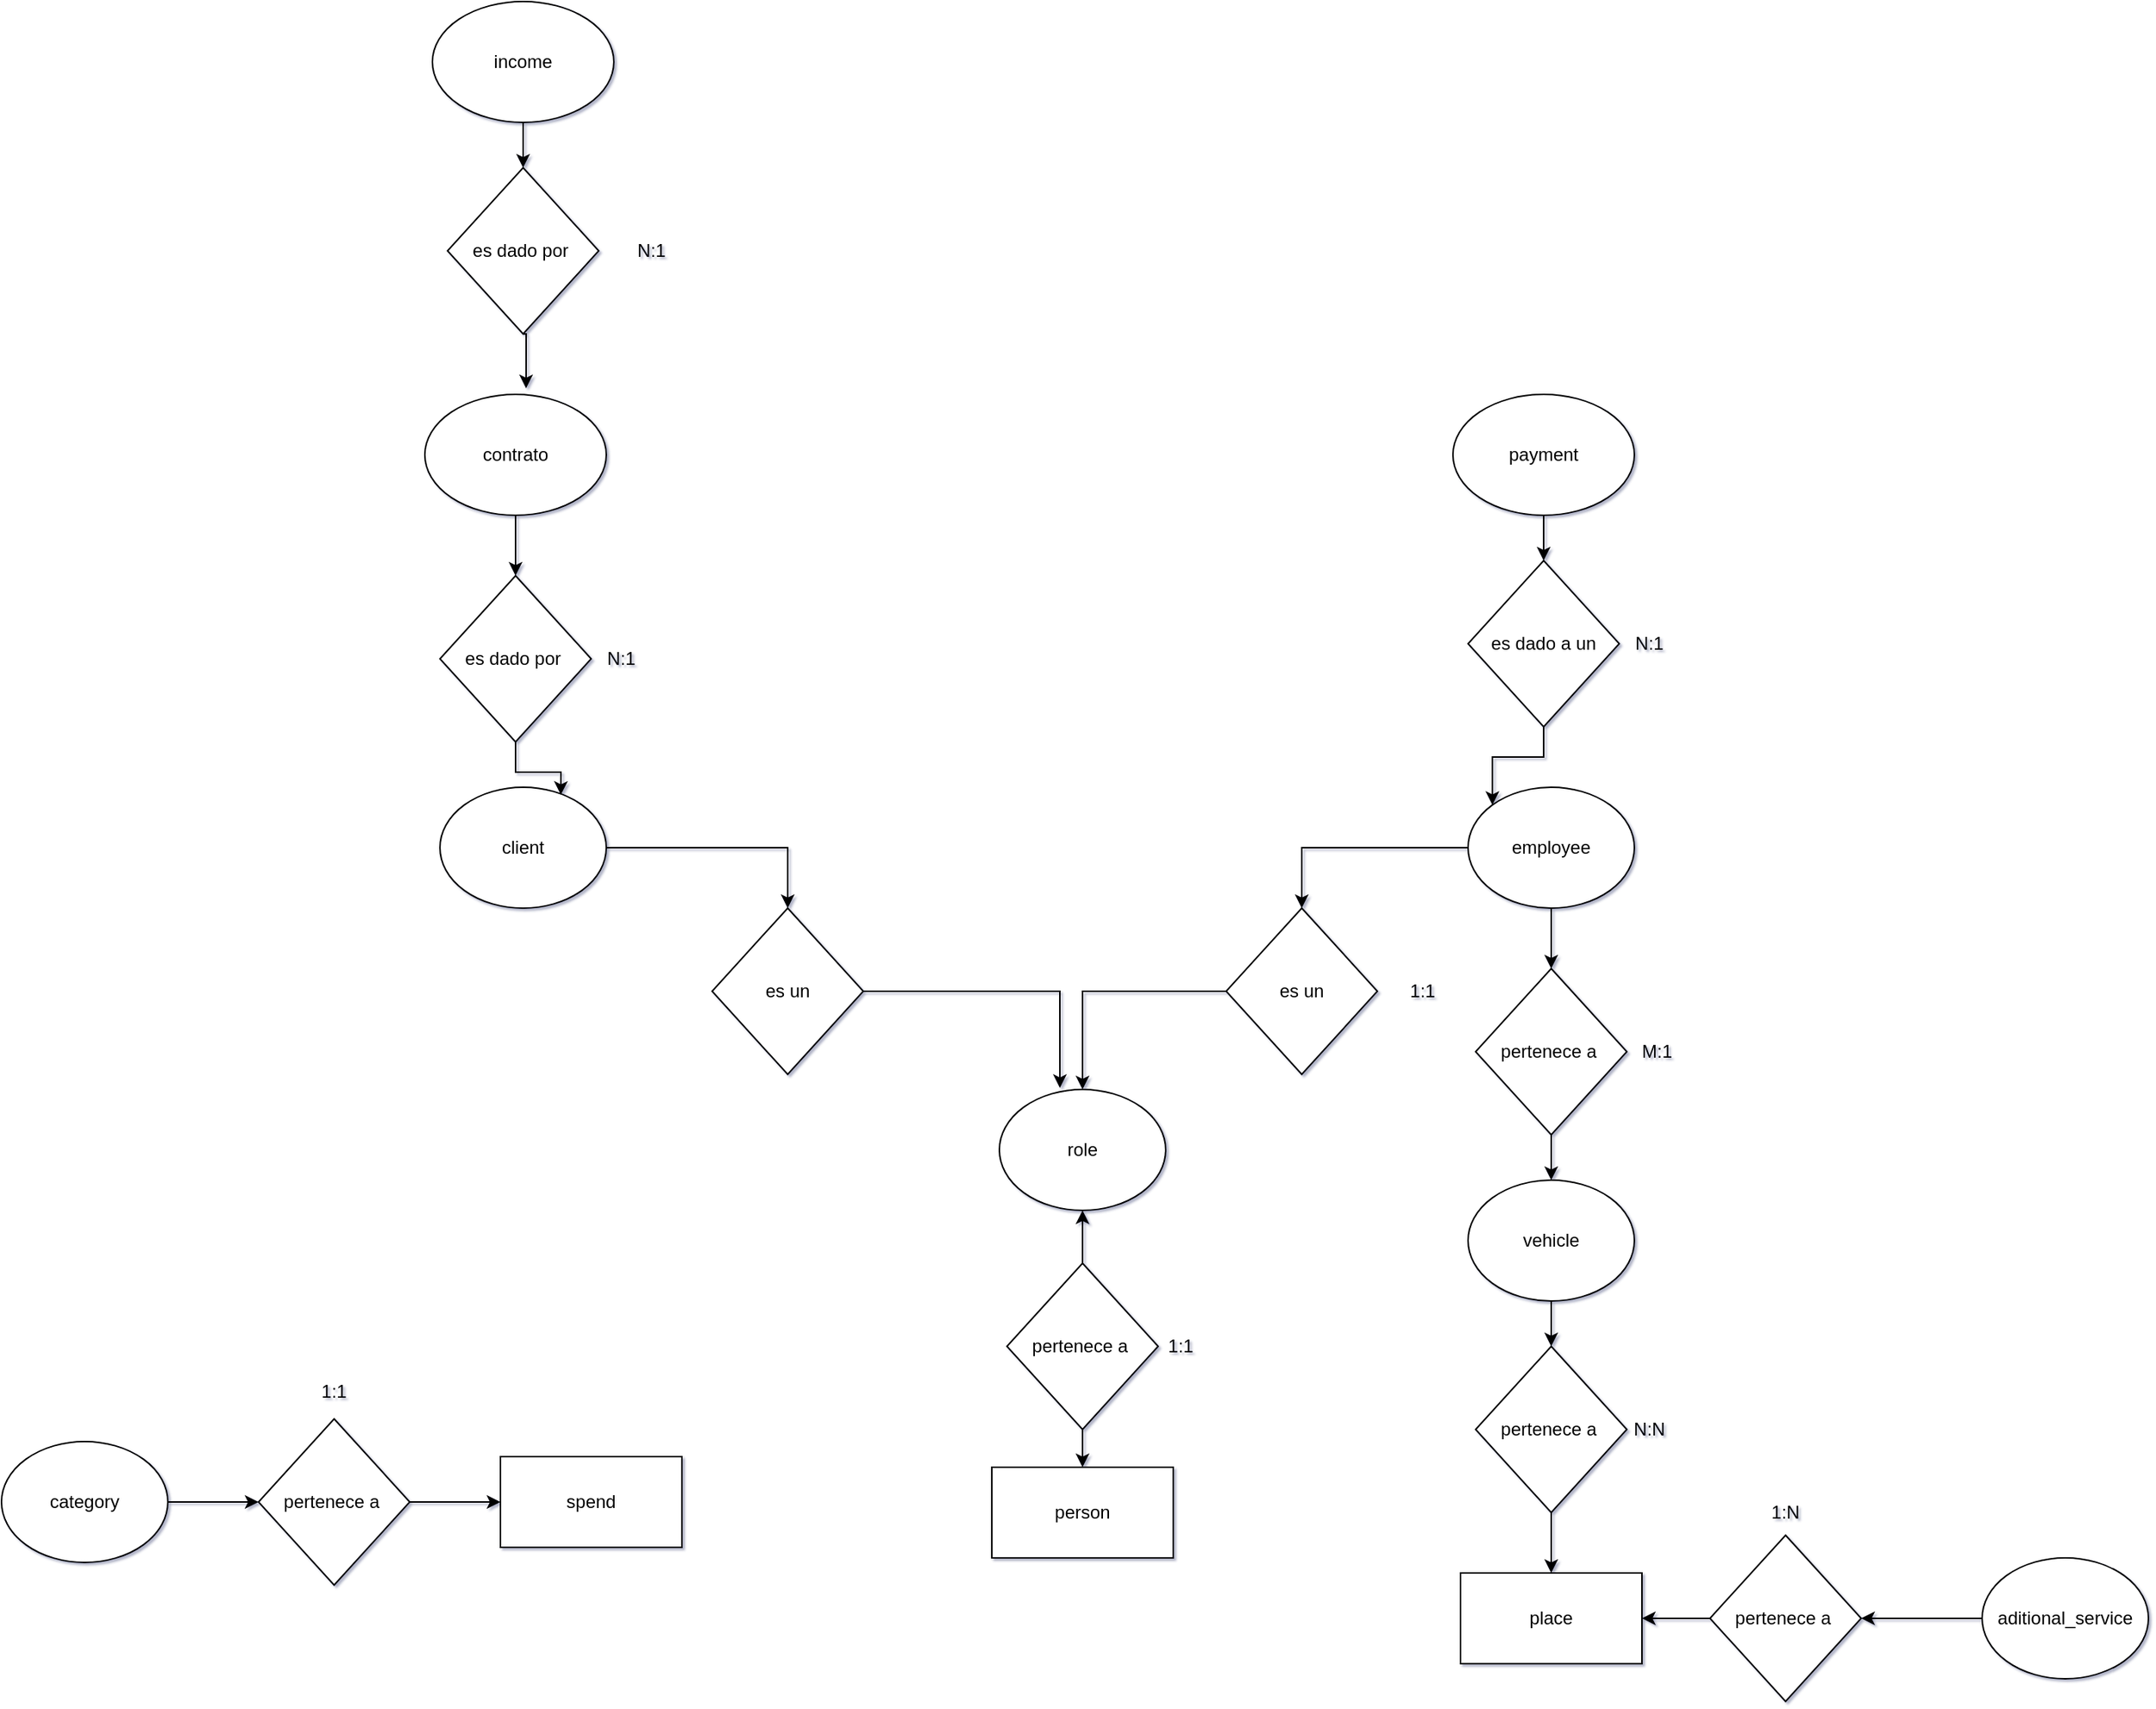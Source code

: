 <mxfile version="21.3.0" type="device">
  <diagram name="Page-1" id="XIkUAOUnMVEHYT-OjZH9">
    <mxGraphModel dx="2736" dy="1890" grid="1" gridSize="10" guides="1" tooltips="1" connect="1" arrows="1" fold="1" page="1" pageScale="1" pageWidth="850" pageHeight="1100" background="none" math="0" shadow="1">
      <root>
        <mxCell id="0" />
        <mxCell id="1" parent="0" />
        <mxCell id="_pSr-NH30RDjIMGI2kqD-27" style="edgeStyle=orthogonalEdgeStyle;rounded=0;orthogonalLoop=1;jettySize=auto;html=1;exitX=1;exitY=0.5;exitDx=0;exitDy=0;" edge="1" parent="1" source="_pSr-NH30RDjIMGI2kqD-2" target="_pSr-NH30RDjIMGI2kqD-24">
          <mxGeometry relative="1" as="geometry" />
        </mxCell>
        <mxCell id="_pSr-NH30RDjIMGI2kqD-2" value="category" style="ellipse;whiteSpace=wrap;html=1;" vertex="1" parent="1">
          <mxGeometry x="-200" y="353" width="110" height="80" as="geometry" />
        </mxCell>
        <mxCell id="_pSr-NH30RDjIMGI2kqD-3" value="spend" style="rounded=0;whiteSpace=wrap;html=1;" vertex="1" parent="1">
          <mxGeometry x="130" y="363" width="120" height="60" as="geometry" />
        </mxCell>
        <mxCell id="_pSr-NH30RDjIMGI2kqD-41" style="edgeStyle=orthogonalEdgeStyle;rounded=0;orthogonalLoop=1;jettySize=auto;html=1;entryX=0.5;entryY=0;entryDx=0;entryDy=0;" edge="1" parent="1" source="_pSr-NH30RDjIMGI2kqD-9" target="_pSr-NH30RDjIMGI2kqD-39">
          <mxGeometry relative="1" as="geometry" />
        </mxCell>
        <mxCell id="_pSr-NH30RDjIMGI2kqD-9" value="client" style="ellipse;whiteSpace=wrap;html=1;" vertex="1" parent="1">
          <mxGeometry x="90" y="-80" width="110" height="80" as="geometry" />
        </mxCell>
        <mxCell id="_pSr-NH30RDjIMGI2kqD-36" style="edgeStyle=orthogonalEdgeStyle;rounded=0;orthogonalLoop=1;jettySize=auto;html=1;exitX=0;exitY=0.5;exitDx=0;exitDy=0;entryX=0.5;entryY=0;entryDx=0;entryDy=0;" edge="1" parent="1" source="_pSr-NH30RDjIMGI2kqD-10" target="_pSr-NH30RDjIMGI2kqD-33">
          <mxGeometry relative="1" as="geometry">
            <mxPoint x="570" as="targetPoint" />
          </mxGeometry>
        </mxCell>
        <mxCell id="_pSr-NH30RDjIMGI2kqD-79" style="edgeStyle=orthogonalEdgeStyle;rounded=0;orthogonalLoop=1;jettySize=auto;html=1;exitX=0.5;exitY=1;exitDx=0;exitDy=0;entryX=0.5;entryY=0;entryDx=0;entryDy=0;" edge="1" parent="1" source="_pSr-NH30RDjIMGI2kqD-10" target="_pSr-NH30RDjIMGI2kqD-77">
          <mxGeometry relative="1" as="geometry" />
        </mxCell>
        <mxCell id="_pSr-NH30RDjIMGI2kqD-10" value="employee" style="ellipse;whiteSpace=wrap;html=1;" vertex="1" parent="1">
          <mxGeometry x="770" y="-80" width="110" height="80" as="geometry" />
        </mxCell>
        <mxCell id="_pSr-NH30RDjIMGI2kqD-11" value="person" style="rounded=0;whiteSpace=wrap;html=1;" vertex="1" parent="1">
          <mxGeometry x="455" y="370" width="120" height="60" as="geometry" />
        </mxCell>
        <mxCell id="_pSr-NH30RDjIMGI2kqD-12" value="role" style="ellipse;whiteSpace=wrap;html=1;" vertex="1" parent="1">
          <mxGeometry x="460" y="120" width="110" height="80" as="geometry" />
        </mxCell>
        <mxCell id="_pSr-NH30RDjIMGI2kqD-20" value="place" style="rounded=0;whiteSpace=wrap;html=1;" vertex="1" parent="1">
          <mxGeometry x="765" y="440" width="120" height="60" as="geometry" />
        </mxCell>
        <mxCell id="_pSr-NH30RDjIMGI2kqD-52" style="edgeStyle=orthogonalEdgeStyle;rounded=0;orthogonalLoop=1;jettySize=auto;html=1;exitX=0.5;exitY=1;exitDx=0;exitDy=0;" edge="1" parent="1" source="_pSr-NH30RDjIMGI2kqD-22" target="_pSr-NH30RDjIMGI2kqD-42">
          <mxGeometry relative="1" as="geometry" />
        </mxCell>
        <mxCell id="_pSr-NH30RDjIMGI2kqD-22" value="contrato" style="ellipse;whiteSpace=wrap;html=1;" vertex="1" parent="1">
          <mxGeometry x="80" y="-340" width="120" height="80" as="geometry" />
        </mxCell>
        <mxCell id="_pSr-NH30RDjIMGI2kqD-45" style="edgeStyle=orthogonalEdgeStyle;rounded=0;orthogonalLoop=1;jettySize=auto;html=1;exitX=0.5;exitY=1;exitDx=0;exitDy=0;" edge="1" parent="1" source="_pSr-NH30RDjIMGI2kqD-23" target="_pSr-NH30RDjIMGI2kqD-43">
          <mxGeometry relative="1" as="geometry" />
        </mxCell>
        <mxCell id="_pSr-NH30RDjIMGI2kqD-23" value="payment" style="ellipse;whiteSpace=wrap;html=1;" vertex="1" parent="1">
          <mxGeometry x="760" y="-340" width="120" height="80" as="geometry" />
        </mxCell>
        <mxCell id="_pSr-NH30RDjIMGI2kqD-26" style="edgeStyle=orthogonalEdgeStyle;rounded=0;orthogonalLoop=1;jettySize=auto;html=1;exitX=1;exitY=0.5;exitDx=0;exitDy=0;" edge="1" parent="1" source="_pSr-NH30RDjIMGI2kqD-24" target="_pSr-NH30RDjIMGI2kqD-3">
          <mxGeometry relative="1" as="geometry" />
        </mxCell>
        <mxCell id="_pSr-NH30RDjIMGI2kqD-24" value="pertenece a&amp;nbsp;" style="rhombus;whiteSpace=wrap;html=1;" vertex="1" parent="1">
          <mxGeometry x="-30" y="338" width="100" height="110" as="geometry" />
        </mxCell>
        <mxCell id="_pSr-NH30RDjIMGI2kqD-28" value="1:1" style="text;html=1;strokeColor=none;fillColor=none;align=center;verticalAlign=middle;whiteSpace=wrap;rounded=0;" vertex="1" parent="1">
          <mxGeometry x="-10" y="305" width="60" height="30" as="geometry" />
        </mxCell>
        <mxCell id="_pSr-NH30RDjIMGI2kqD-35" style="edgeStyle=orthogonalEdgeStyle;rounded=0;orthogonalLoop=1;jettySize=auto;html=1;entryX=0.5;entryY=0;entryDx=0;entryDy=0;" edge="1" parent="1" source="_pSr-NH30RDjIMGI2kqD-33" target="_pSr-NH30RDjIMGI2kqD-12">
          <mxGeometry relative="1" as="geometry" />
        </mxCell>
        <mxCell id="_pSr-NH30RDjIMGI2kqD-33" value="es un" style="rhombus;whiteSpace=wrap;html=1;" vertex="1" parent="1">
          <mxGeometry x="610" width="100" height="110" as="geometry" />
        </mxCell>
        <mxCell id="_pSr-NH30RDjIMGI2kqD-38" value="1:1" style="text;html=1;strokeColor=none;fillColor=none;align=center;verticalAlign=middle;whiteSpace=wrap;rounded=0;" vertex="1" parent="1">
          <mxGeometry x="710" y="40" width="60" height="30" as="geometry" />
        </mxCell>
        <mxCell id="_pSr-NH30RDjIMGI2kqD-40" style="edgeStyle=orthogonalEdgeStyle;rounded=0;orthogonalLoop=1;jettySize=auto;html=1;entryX=0.364;entryY=-0.012;entryDx=0;entryDy=0;entryPerimeter=0;" edge="1" parent="1" source="_pSr-NH30RDjIMGI2kqD-39" target="_pSr-NH30RDjIMGI2kqD-12">
          <mxGeometry relative="1" as="geometry" />
        </mxCell>
        <mxCell id="_pSr-NH30RDjIMGI2kqD-39" value="es un" style="rhombus;whiteSpace=wrap;html=1;" vertex="1" parent="1">
          <mxGeometry x="270" width="100" height="110" as="geometry" />
        </mxCell>
        <mxCell id="_pSr-NH30RDjIMGI2kqD-50" style="edgeStyle=orthogonalEdgeStyle;rounded=0;orthogonalLoop=1;jettySize=auto;html=1;exitX=0.5;exitY=1;exitDx=0;exitDy=0;entryX=0.727;entryY=0.063;entryDx=0;entryDy=0;entryPerimeter=0;" edge="1" parent="1" source="_pSr-NH30RDjIMGI2kqD-42" target="_pSr-NH30RDjIMGI2kqD-9">
          <mxGeometry relative="1" as="geometry" />
        </mxCell>
        <mxCell id="_pSr-NH30RDjIMGI2kqD-42" value="es dado por&amp;nbsp;" style="rhombus;whiteSpace=wrap;html=1;" vertex="1" parent="1">
          <mxGeometry x="90" y="-220" width="100" height="110" as="geometry" />
        </mxCell>
        <mxCell id="_pSr-NH30RDjIMGI2kqD-49" style="edgeStyle=orthogonalEdgeStyle;rounded=0;orthogonalLoop=1;jettySize=auto;html=1;exitX=0.5;exitY=1;exitDx=0;exitDy=0;entryX=0;entryY=0;entryDx=0;entryDy=0;" edge="1" parent="1" source="_pSr-NH30RDjIMGI2kqD-43" target="_pSr-NH30RDjIMGI2kqD-10">
          <mxGeometry relative="1" as="geometry" />
        </mxCell>
        <mxCell id="_pSr-NH30RDjIMGI2kqD-43" value="es dado a un" style="rhombus;whiteSpace=wrap;html=1;" vertex="1" parent="1">
          <mxGeometry x="770" y="-230" width="100" height="110" as="geometry" />
        </mxCell>
        <mxCell id="_pSr-NH30RDjIMGI2kqD-44" value="N:1" style="text;html=1;strokeColor=none;fillColor=none;align=center;verticalAlign=middle;whiteSpace=wrap;rounded=0;" vertex="1" parent="1">
          <mxGeometry x="180" y="-180" width="60" height="30" as="geometry" />
        </mxCell>
        <mxCell id="_pSr-NH30RDjIMGI2kqD-48" value="N:1" style="text;html=1;strokeColor=none;fillColor=none;align=center;verticalAlign=middle;whiteSpace=wrap;rounded=0;" vertex="1" parent="1">
          <mxGeometry x="860" y="-190" width="60" height="30" as="geometry" />
        </mxCell>
        <mxCell id="_pSr-NH30RDjIMGI2kqD-54" style="edgeStyle=orthogonalEdgeStyle;rounded=0;orthogonalLoop=1;jettySize=auto;html=1;exitX=0.5;exitY=0;exitDx=0;exitDy=0;entryX=0.5;entryY=1;entryDx=0;entryDy=0;" edge="1" parent="1" source="_pSr-NH30RDjIMGI2kqD-53" target="_pSr-NH30RDjIMGI2kqD-12">
          <mxGeometry relative="1" as="geometry" />
        </mxCell>
        <mxCell id="_pSr-NH30RDjIMGI2kqD-55" style="edgeStyle=orthogonalEdgeStyle;rounded=0;orthogonalLoop=1;jettySize=auto;html=1;exitX=0.5;exitY=1;exitDx=0;exitDy=0;entryX=0.5;entryY=0;entryDx=0;entryDy=0;" edge="1" parent="1" source="_pSr-NH30RDjIMGI2kqD-53" target="_pSr-NH30RDjIMGI2kqD-11">
          <mxGeometry relative="1" as="geometry" />
        </mxCell>
        <mxCell id="_pSr-NH30RDjIMGI2kqD-53" value="pertenece a&amp;nbsp;" style="rhombus;whiteSpace=wrap;html=1;" vertex="1" parent="1">
          <mxGeometry x="465" y="235" width="100" height="110" as="geometry" />
        </mxCell>
        <mxCell id="_pSr-NH30RDjIMGI2kqD-56" value="1:1" style="text;html=1;strokeColor=none;fillColor=none;align=center;verticalAlign=middle;whiteSpace=wrap;rounded=0;" vertex="1" parent="1">
          <mxGeometry x="550" y="275" width="60" height="30" as="geometry" />
        </mxCell>
        <mxCell id="_pSr-NH30RDjIMGI2kqD-70" style="edgeStyle=orthogonalEdgeStyle;rounded=0;orthogonalLoop=1;jettySize=auto;html=1;exitX=0.5;exitY=1;exitDx=0;exitDy=0;" edge="1" parent="1" source="_pSr-NH30RDjIMGI2kqD-58" target="_pSr-NH30RDjIMGI2kqD-20">
          <mxGeometry relative="1" as="geometry" />
        </mxCell>
        <mxCell id="_pSr-NH30RDjIMGI2kqD-58" value="pertenece a&amp;nbsp;" style="rhombus;whiteSpace=wrap;html=1;" vertex="1" parent="1">
          <mxGeometry x="775" y="290" width="100" height="110" as="geometry" />
        </mxCell>
        <mxCell id="_pSr-NH30RDjIMGI2kqD-59" value="N:N" style="text;html=1;strokeColor=none;fillColor=none;align=center;verticalAlign=middle;whiteSpace=wrap;rounded=0;" vertex="1" parent="1">
          <mxGeometry x="860" y="330" width="60" height="30" as="geometry" />
        </mxCell>
        <mxCell id="_pSr-NH30RDjIMGI2kqD-69" style="edgeStyle=orthogonalEdgeStyle;rounded=0;orthogonalLoop=1;jettySize=auto;html=1;exitX=0.5;exitY=1;exitDx=0;exitDy=0;entryX=0.5;entryY=0;entryDx=0;entryDy=0;" edge="1" parent="1" source="_pSr-NH30RDjIMGI2kqD-62" target="_pSr-NH30RDjIMGI2kqD-58">
          <mxGeometry relative="1" as="geometry" />
        </mxCell>
        <mxCell id="_pSr-NH30RDjIMGI2kqD-62" value="vehicle" style="ellipse;whiteSpace=wrap;html=1;" vertex="1" parent="1">
          <mxGeometry x="770" y="180" width="110" height="80" as="geometry" />
        </mxCell>
        <mxCell id="_pSr-NH30RDjIMGI2kqD-65" value="" style="edgeStyle=orthogonalEdgeStyle;rounded=0;orthogonalLoop=1;jettySize=auto;html=1;" edge="1" parent="1" source="_pSr-NH30RDjIMGI2kqD-63" target="_pSr-NH30RDjIMGI2kqD-64">
          <mxGeometry relative="1" as="geometry" />
        </mxCell>
        <mxCell id="_pSr-NH30RDjIMGI2kqD-63" value="aditional_service" style="ellipse;whiteSpace=wrap;html=1;" vertex="1" parent="1">
          <mxGeometry x="1110" y="430" width="110" height="80" as="geometry" />
        </mxCell>
        <mxCell id="_pSr-NH30RDjIMGI2kqD-66" value="" style="edgeStyle=orthogonalEdgeStyle;rounded=0;orthogonalLoop=1;jettySize=auto;html=1;" edge="1" parent="1" source="_pSr-NH30RDjIMGI2kqD-64" target="_pSr-NH30RDjIMGI2kqD-20">
          <mxGeometry relative="1" as="geometry" />
        </mxCell>
        <mxCell id="_pSr-NH30RDjIMGI2kqD-64" value="pertenece a&amp;nbsp;" style="rhombus;whiteSpace=wrap;html=1;" vertex="1" parent="1">
          <mxGeometry x="930" y="415" width="100" height="110" as="geometry" />
        </mxCell>
        <mxCell id="_pSr-NH30RDjIMGI2kqD-67" value="1:N" style="text;html=1;strokeColor=none;fillColor=none;align=center;verticalAlign=middle;whiteSpace=wrap;rounded=0;" vertex="1" parent="1">
          <mxGeometry x="950" y="385" width="60" height="30" as="geometry" />
        </mxCell>
        <mxCell id="_pSr-NH30RDjIMGI2kqD-75" style="edgeStyle=orthogonalEdgeStyle;rounded=0;orthogonalLoop=1;jettySize=auto;html=1;exitX=0.5;exitY=1;exitDx=0;exitDy=0;entryX=0.558;entryY=-0.05;entryDx=0;entryDy=0;entryPerimeter=0;" edge="1" parent="1" source="_pSr-NH30RDjIMGI2kqD-71" target="_pSr-NH30RDjIMGI2kqD-22">
          <mxGeometry relative="1" as="geometry" />
        </mxCell>
        <mxCell id="_pSr-NH30RDjIMGI2kqD-71" value="es dado por&amp;nbsp;" style="rhombus;whiteSpace=wrap;html=1;" vertex="1" parent="1">
          <mxGeometry x="95" y="-490" width="100" height="110" as="geometry" />
        </mxCell>
        <mxCell id="_pSr-NH30RDjIMGI2kqD-73" style="edgeStyle=orthogonalEdgeStyle;rounded=0;orthogonalLoop=1;jettySize=auto;html=1;exitX=0.5;exitY=1;exitDx=0;exitDy=0;entryX=0.5;entryY=0;entryDx=0;entryDy=0;" edge="1" parent="1" source="_pSr-NH30RDjIMGI2kqD-72" target="_pSr-NH30RDjIMGI2kqD-71">
          <mxGeometry relative="1" as="geometry">
            <mxPoint x="145" y="-480" as="targetPoint" />
          </mxGeometry>
        </mxCell>
        <mxCell id="_pSr-NH30RDjIMGI2kqD-72" value="income" style="ellipse;whiteSpace=wrap;html=1;" vertex="1" parent="1">
          <mxGeometry x="85" y="-600" width="120" height="80" as="geometry" />
        </mxCell>
        <mxCell id="_pSr-NH30RDjIMGI2kqD-76" value="N:1" style="text;html=1;strokeColor=none;fillColor=none;align=center;verticalAlign=middle;whiteSpace=wrap;rounded=0;" vertex="1" parent="1">
          <mxGeometry x="200" y="-450" width="60" height="30" as="geometry" />
        </mxCell>
        <mxCell id="_pSr-NH30RDjIMGI2kqD-80" style="edgeStyle=orthogonalEdgeStyle;rounded=0;orthogonalLoop=1;jettySize=auto;html=1;exitX=0.5;exitY=1;exitDx=0;exitDy=0;entryX=0.5;entryY=0;entryDx=0;entryDy=0;" edge="1" parent="1" source="_pSr-NH30RDjIMGI2kqD-77" target="_pSr-NH30RDjIMGI2kqD-62">
          <mxGeometry relative="1" as="geometry" />
        </mxCell>
        <mxCell id="_pSr-NH30RDjIMGI2kqD-77" value="pertenece a&amp;nbsp;" style="rhombus;whiteSpace=wrap;html=1;" vertex="1" parent="1">
          <mxGeometry x="775" y="40" width="100" height="110" as="geometry" />
        </mxCell>
        <mxCell id="_pSr-NH30RDjIMGI2kqD-78" value="M:1" style="text;html=1;strokeColor=none;fillColor=none;align=center;verticalAlign=middle;whiteSpace=wrap;rounded=0;" vertex="1" parent="1">
          <mxGeometry x="865" y="80" width="60" height="30" as="geometry" />
        </mxCell>
      </root>
    </mxGraphModel>
  </diagram>
</mxfile>

